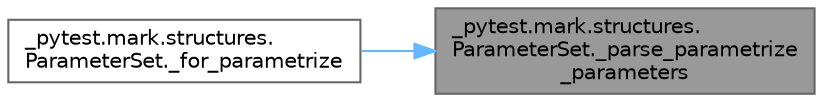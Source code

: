 digraph "_pytest.mark.structures.ParameterSet._parse_parametrize_parameters"
{
 // LATEX_PDF_SIZE
  bgcolor="transparent";
  edge [fontname=Helvetica,fontsize=10,labelfontname=Helvetica,labelfontsize=10];
  node [fontname=Helvetica,fontsize=10,shape=box,height=0.2,width=0.4];
  rankdir="RL";
  Node1 [id="Node000001",label="_pytest.mark.structures.\lParameterSet._parse_parametrize\l_parameters",height=0.2,width=0.4,color="gray40", fillcolor="grey60", style="filled", fontcolor="black",tooltip=" "];
  Node1 -> Node2 [id="edge1_Node000001_Node000002",dir="back",color="steelblue1",style="solid",tooltip=" "];
  Node2 [id="Node000002",label="_pytest.mark.structures.\lParameterSet._for_parametrize",height=0.2,width=0.4,color="grey40", fillcolor="white", style="filled",URL="$class__pytest_1_1mark_1_1structures_1_1_parameter_set.html#a86271b2b3ea621c6973b4ee60de6f98f",tooltip=" "];
}
